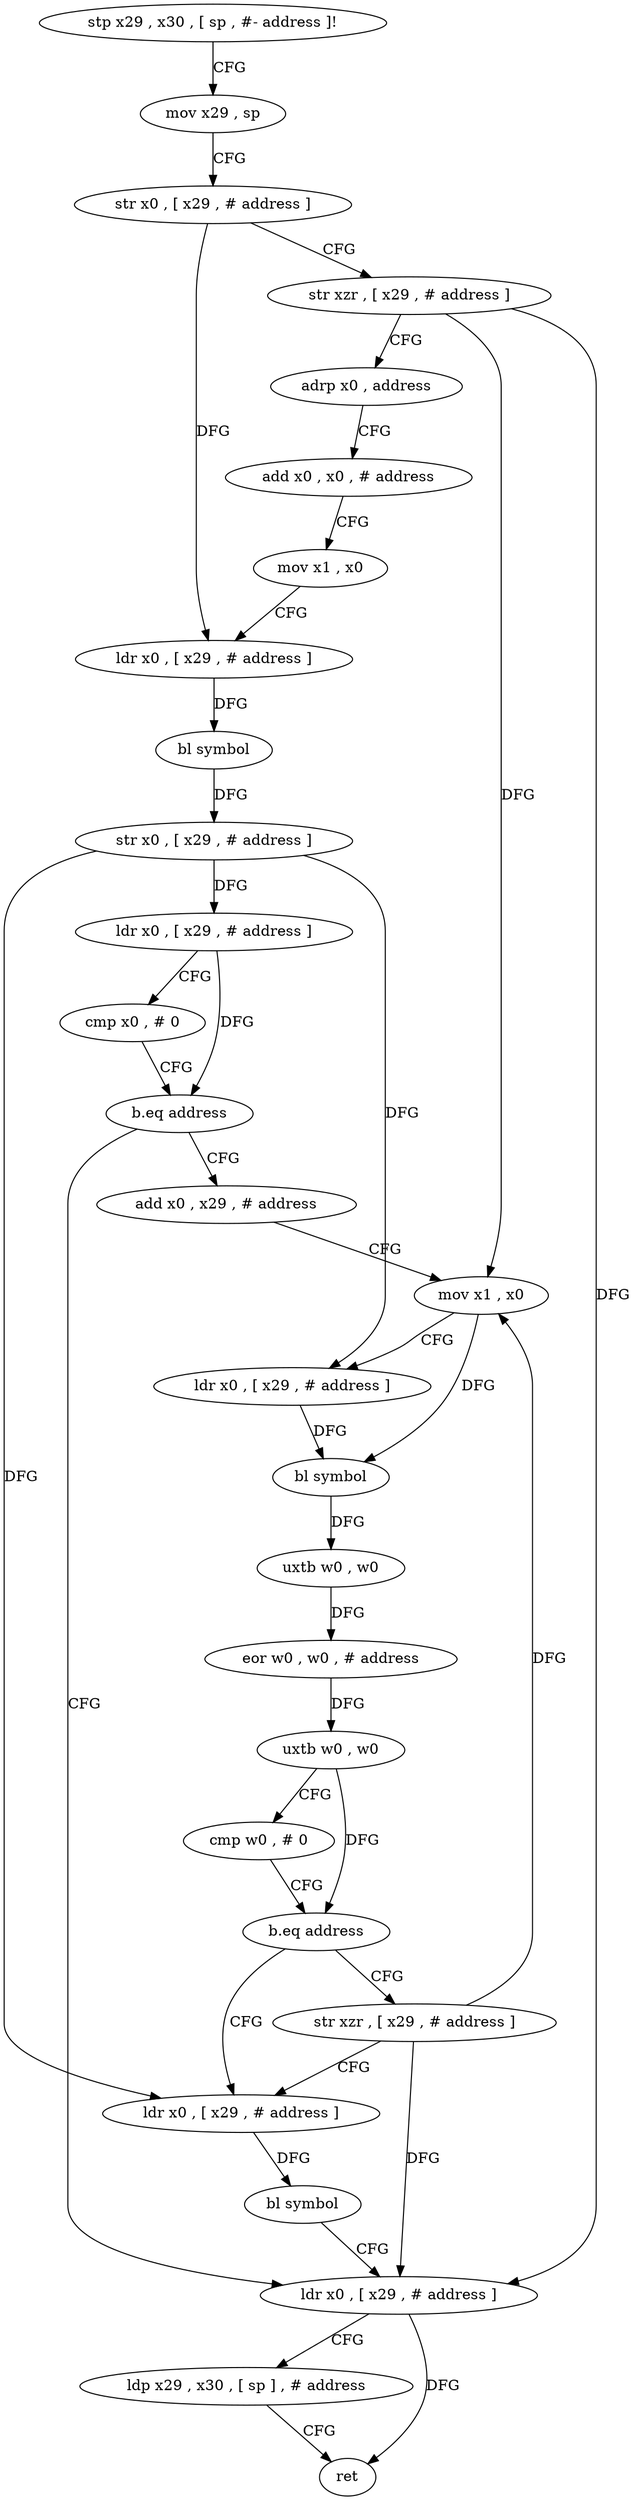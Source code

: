 digraph "func" {
"119880" [label = "stp x29 , x30 , [ sp , #- address ]!" ]
"119884" [label = "mov x29 , sp" ]
"119888" [label = "str x0 , [ x29 , # address ]" ]
"119892" [label = "str xzr , [ x29 , # address ]" ]
"119896" [label = "adrp x0 , address" ]
"119900" [label = "add x0 , x0 , # address" ]
"119904" [label = "mov x1 , x0" ]
"119908" [label = "ldr x0 , [ x29 , # address ]" ]
"119912" [label = "bl symbol" ]
"119916" [label = "str x0 , [ x29 , # address ]" ]
"119920" [label = "ldr x0 , [ x29 , # address ]" ]
"119924" [label = "cmp x0 , # 0" ]
"119928" [label = "b.eq address" ]
"119980" [label = "ldr x0 , [ x29 , # address ]" ]
"119932" [label = "add x0 , x29 , # address" ]
"119984" [label = "ldp x29 , x30 , [ sp ] , # address" ]
"119988" [label = "ret" ]
"119936" [label = "mov x1 , x0" ]
"119940" [label = "ldr x0 , [ x29 , # address ]" ]
"119944" [label = "bl symbol" ]
"119948" [label = "uxtb w0 , w0" ]
"119952" [label = "eor w0 , w0 , # address" ]
"119956" [label = "uxtb w0 , w0" ]
"119960" [label = "cmp w0 , # 0" ]
"119964" [label = "b.eq address" ]
"119972" [label = "ldr x0 , [ x29 , # address ]" ]
"119968" [label = "str xzr , [ x29 , # address ]" ]
"119976" [label = "bl symbol" ]
"119880" -> "119884" [ label = "CFG" ]
"119884" -> "119888" [ label = "CFG" ]
"119888" -> "119892" [ label = "CFG" ]
"119888" -> "119908" [ label = "DFG" ]
"119892" -> "119896" [ label = "CFG" ]
"119892" -> "119980" [ label = "DFG" ]
"119892" -> "119936" [ label = "DFG" ]
"119896" -> "119900" [ label = "CFG" ]
"119900" -> "119904" [ label = "CFG" ]
"119904" -> "119908" [ label = "CFG" ]
"119908" -> "119912" [ label = "DFG" ]
"119912" -> "119916" [ label = "DFG" ]
"119916" -> "119920" [ label = "DFG" ]
"119916" -> "119940" [ label = "DFG" ]
"119916" -> "119972" [ label = "DFG" ]
"119920" -> "119924" [ label = "CFG" ]
"119920" -> "119928" [ label = "DFG" ]
"119924" -> "119928" [ label = "CFG" ]
"119928" -> "119980" [ label = "CFG" ]
"119928" -> "119932" [ label = "CFG" ]
"119980" -> "119984" [ label = "CFG" ]
"119980" -> "119988" [ label = "DFG" ]
"119932" -> "119936" [ label = "CFG" ]
"119984" -> "119988" [ label = "CFG" ]
"119936" -> "119940" [ label = "CFG" ]
"119936" -> "119944" [ label = "DFG" ]
"119940" -> "119944" [ label = "DFG" ]
"119944" -> "119948" [ label = "DFG" ]
"119948" -> "119952" [ label = "DFG" ]
"119952" -> "119956" [ label = "DFG" ]
"119956" -> "119960" [ label = "CFG" ]
"119956" -> "119964" [ label = "DFG" ]
"119960" -> "119964" [ label = "CFG" ]
"119964" -> "119972" [ label = "CFG" ]
"119964" -> "119968" [ label = "CFG" ]
"119972" -> "119976" [ label = "DFG" ]
"119968" -> "119972" [ label = "CFG" ]
"119968" -> "119980" [ label = "DFG" ]
"119968" -> "119936" [ label = "DFG" ]
"119976" -> "119980" [ label = "CFG" ]
}
